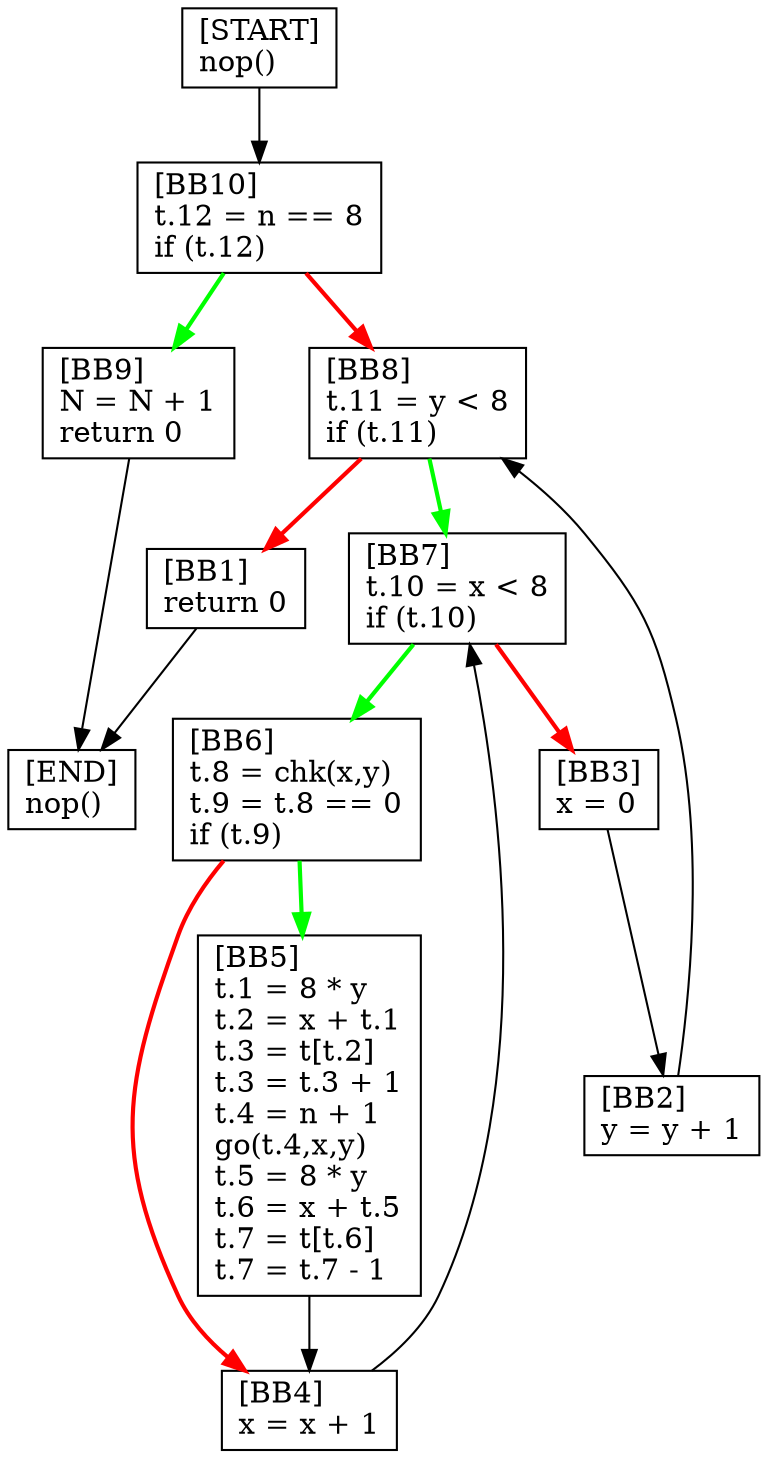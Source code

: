 digraph {
  node [shape=box]
  BB10 [label="[BB10]\lt.12 = n == 8\lif (t.12)\l"];
  BB9 [label="[BB9]\lN = N + 1\lreturn 0\l"];
  BB8 [label="[BB8]\lt.11 = y < 8\lif (t.11)\l"];
  BB7 [label="[BB7]\lt.10 = x < 8\lif (t.10)\l"];
  BB6 [label="[BB6]\lt.8 = chk(x,y)\lt.9 = t.8 == 0\lif (t.9)\l"];
  BB1 [label="[BB1]\lreturn 0\l"];
  START [label="[START]\lnop()\l"];
  END [label="[END]\lnop()\l"];
  BB2 [label="[BB2]\ly = y + 1\l"];
  BB3 [label="[BB3]\lx = 0\l"];
  BB4 [label="[BB4]\lx = x + 1\l"];
  BB5 [label="[BB5]\lt.1 = 8 * y\lt.2 = x + t.1\lt.3 = t[t.2]\lt.3 = t.3 + 1\lt.4 = n + 1\lgo(t.4,x,y)\lt.5 = 8 * y\lt.6 = x + t.5\lt.7 = t[t.6]\lt.7 = t.7 - 1\l"];
  BB6 -> BB4 [color=red, penwidth=2];
  BB7 -> BB3 [color=red, penwidth=2];
  BB7 -> BB6 [color=green, penwidth=2];
  BB10 -> BB8 [color=red, penwidth=2];
  BB6 -> BB5 [color=green, penwidth=2];
  BB10 -> BB9 [color=green, penwidth=2];
  BB8 -> BB7 [color=green, penwidth=2];
  START -> BB10;
  BB2 -> BB8;
  BB5 -> BB4;
  BB4 -> BB7;
  BB3 -> BB2;
  BB9 -> END;
  BB1 -> END;
  BB8 -> BB1 [color=red, penwidth=2];
}
